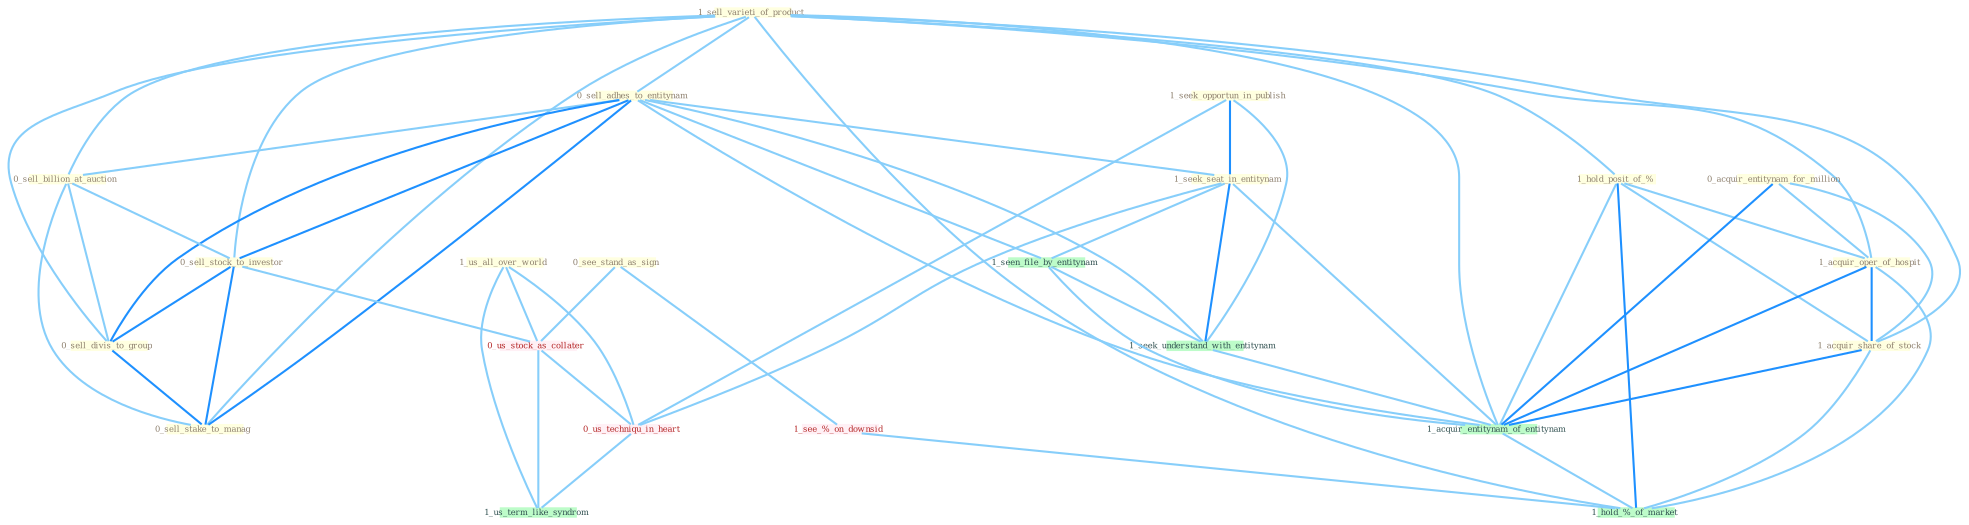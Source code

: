 Graph G{ 
    node
    [shape=polygon,style=filled,width=.5,height=.06,color="#BDFCC9",fixedsize=true,fontsize=4,
    fontcolor="#2f4f4f"];
    {node
    [color="#ffffe0", fontcolor="#8b7d6b"] "0_see_stand_as_sign " "1_sell_varieti_of_product " "0_sell_adhes_to_entitynam " "0_sell_billion_at_auction " "1_seek_opportun_in_publish " "0_sell_stock_to_investor " "1_seek_seat_in_entitynam " "0_sell_divis_to_group " "1_hold_posit_of_% " "1_us_all_over_world " "0_acquir_entitynam_for_million " "1_acquir_oper_of_hospit " "1_acquir_share_of_stock " "0_sell_stake_to_manag "}
{node [color="#fff0f5", fontcolor="#b22222"] "0_us_stock_as_collater " "0_us_techniqu_in_heart " "1_see_%_on_downsid "}
edge [color="#B0E2FF"];

	"0_see_stand_as_sign " -- "0_us_stock_as_collater " [w="1", color="#87cefa" ];
	"0_see_stand_as_sign " -- "1_see_%_on_downsid " [w="1", color="#87cefa" ];
	"1_sell_varieti_of_product " -- "0_sell_adhes_to_entitynam " [w="1", color="#87cefa" ];
	"1_sell_varieti_of_product " -- "0_sell_billion_at_auction " [w="1", color="#87cefa" ];
	"1_sell_varieti_of_product " -- "0_sell_stock_to_investor " [w="1", color="#87cefa" ];
	"1_sell_varieti_of_product " -- "0_sell_divis_to_group " [w="1", color="#87cefa" ];
	"1_sell_varieti_of_product " -- "1_hold_posit_of_% " [w="1", color="#87cefa" ];
	"1_sell_varieti_of_product " -- "1_acquir_oper_of_hospit " [w="1", color="#87cefa" ];
	"1_sell_varieti_of_product " -- "1_acquir_share_of_stock " [w="1", color="#87cefa" ];
	"1_sell_varieti_of_product " -- "0_sell_stake_to_manag " [w="1", color="#87cefa" ];
	"1_sell_varieti_of_product " -- "1_acquir_entitynam_of_entitynam " [w="1", color="#87cefa" ];
	"1_sell_varieti_of_product " -- "1_hold_%_of_market " [w="1", color="#87cefa" ];
	"0_sell_adhes_to_entitynam " -- "0_sell_billion_at_auction " [w="1", color="#87cefa" ];
	"0_sell_adhes_to_entitynam " -- "0_sell_stock_to_investor " [w="2", color="#1e90ff" , len=0.8];
	"0_sell_adhes_to_entitynam " -- "1_seek_seat_in_entitynam " [w="1", color="#87cefa" ];
	"0_sell_adhes_to_entitynam " -- "0_sell_divis_to_group " [w="2", color="#1e90ff" , len=0.8];
	"0_sell_adhes_to_entitynam " -- "0_sell_stake_to_manag " [w="2", color="#1e90ff" , len=0.8];
	"0_sell_adhes_to_entitynam " -- "1_seen_file_by_entitynam " [w="1", color="#87cefa" ];
	"0_sell_adhes_to_entitynam " -- "1_seek_understand_with_entitynam " [w="1", color="#87cefa" ];
	"0_sell_adhes_to_entitynam " -- "1_acquir_entitynam_of_entitynam " [w="1", color="#87cefa" ];
	"0_sell_billion_at_auction " -- "0_sell_stock_to_investor " [w="1", color="#87cefa" ];
	"0_sell_billion_at_auction " -- "0_sell_divis_to_group " [w="1", color="#87cefa" ];
	"0_sell_billion_at_auction " -- "0_sell_stake_to_manag " [w="1", color="#87cefa" ];
	"1_seek_opportun_in_publish " -- "1_seek_seat_in_entitynam " [w="2", color="#1e90ff" , len=0.8];
	"1_seek_opportun_in_publish " -- "1_seek_understand_with_entitynam " [w="1", color="#87cefa" ];
	"1_seek_opportun_in_publish " -- "0_us_techniqu_in_heart " [w="1", color="#87cefa" ];
	"0_sell_stock_to_investor " -- "0_sell_divis_to_group " [w="2", color="#1e90ff" , len=0.8];
	"0_sell_stock_to_investor " -- "0_sell_stake_to_manag " [w="2", color="#1e90ff" , len=0.8];
	"0_sell_stock_to_investor " -- "0_us_stock_as_collater " [w="1", color="#87cefa" ];
	"1_seek_seat_in_entitynam " -- "1_seen_file_by_entitynam " [w="1", color="#87cefa" ];
	"1_seek_seat_in_entitynam " -- "1_seek_understand_with_entitynam " [w="2", color="#1e90ff" , len=0.8];
	"1_seek_seat_in_entitynam " -- "1_acquir_entitynam_of_entitynam " [w="1", color="#87cefa" ];
	"1_seek_seat_in_entitynam " -- "0_us_techniqu_in_heart " [w="1", color="#87cefa" ];
	"0_sell_divis_to_group " -- "0_sell_stake_to_manag " [w="2", color="#1e90ff" , len=0.8];
	"1_hold_posit_of_% " -- "1_acquir_oper_of_hospit " [w="1", color="#87cefa" ];
	"1_hold_posit_of_% " -- "1_acquir_share_of_stock " [w="1", color="#87cefa" ];
	"1_hold_posit_of_% " -- "1_acquir_entitynam_of_entitynam " [w="1", color="#87cefa" ];
	"1_hold_posit_of_% " -- "1_hold_%_of_market " [w="2", color="#1e90ff" , len=0.8];
	"1_us_all_over_world " -- "0_us_stock_as_collater " [w="1", color="#87cefa" ];
	"1_us_all_over_world " -- "0_us_techniqu_in_heart " [w="1", color="#87cefa" ];
	"1_us_all_over_world " -- "1_us_term_like_syndrom " [w="1", color="#87cefa" ];
	"0_acquir_entitynam_for_million " -- "1_acquir_oper_of_hospit " [w="1", color="#87cefa" ];
	"0_acquir_entitynam_for_million " -- "1_acquir_share_of_stock " [w="1", color="#87cefa" ];
	"0_acquir_entitynam_for_million " -- "1_acquir_entitynam_of_entitynam " [w="2", color="#1e90ff" , len=0.8];
	"1_acquir_oper_of_hospit " -- "1_acquir_share_of_stock " [w="2", color="#1e90ff" , len=0.8];
	"1_acquir_oper_of_hospit " -- "1_acquir_entitynam_of_entitynam " [w="2", color="#1e90ff" , len=0.8];
	"1_acquir_oper_of_hospit " -- "1_hold_%_of_market " [w="1", color="#87cefa" ];
	"1_acquir_share_of_stock " -- "1_acquir_entitynam_of_entitynam " [w="2", color="#1e90ff" , len=0.8];
	"1_acquir_share_of_stock " -- "1_hold_%_of_market " [w="1", color="#87cefa" ];
	"1_seen_file_by_entitynam " -- "1_seek_understand_with_entitynam " [w="1", color="#87cefa" ];
	"1_seen_file_by_entitynam " -- "1_acquir_entitynam_of_entitynam " [w="1", color="#87cefa" ];
	"0_us_stock_as_collater " -- "0_us_techniqu_in_heart " [w="1", color="#87cefa" ];
	"0_us_stock_as_collater " -- "1_us_term_like_syndrom " [w="1", color="#87cefa" ];
	"1_seek_understand_with_entitynam " -- "1_acquir_entitynam_of_entitynam " [w="1", color="#87cefa" ];
	"1_acquir_entitynam_of_entitynam " -- "1_hold_%_of_market " [w="1", color="#87cefa" ];
	"0_us_techniqu_in_heart " -- "1_us_term_like_syndrom " [w="1", color="#87cefa" ];
	"1_see_%_on_downsid " -- "1_hold_%_of_market " [w="1", color="#87cefa" ];
}